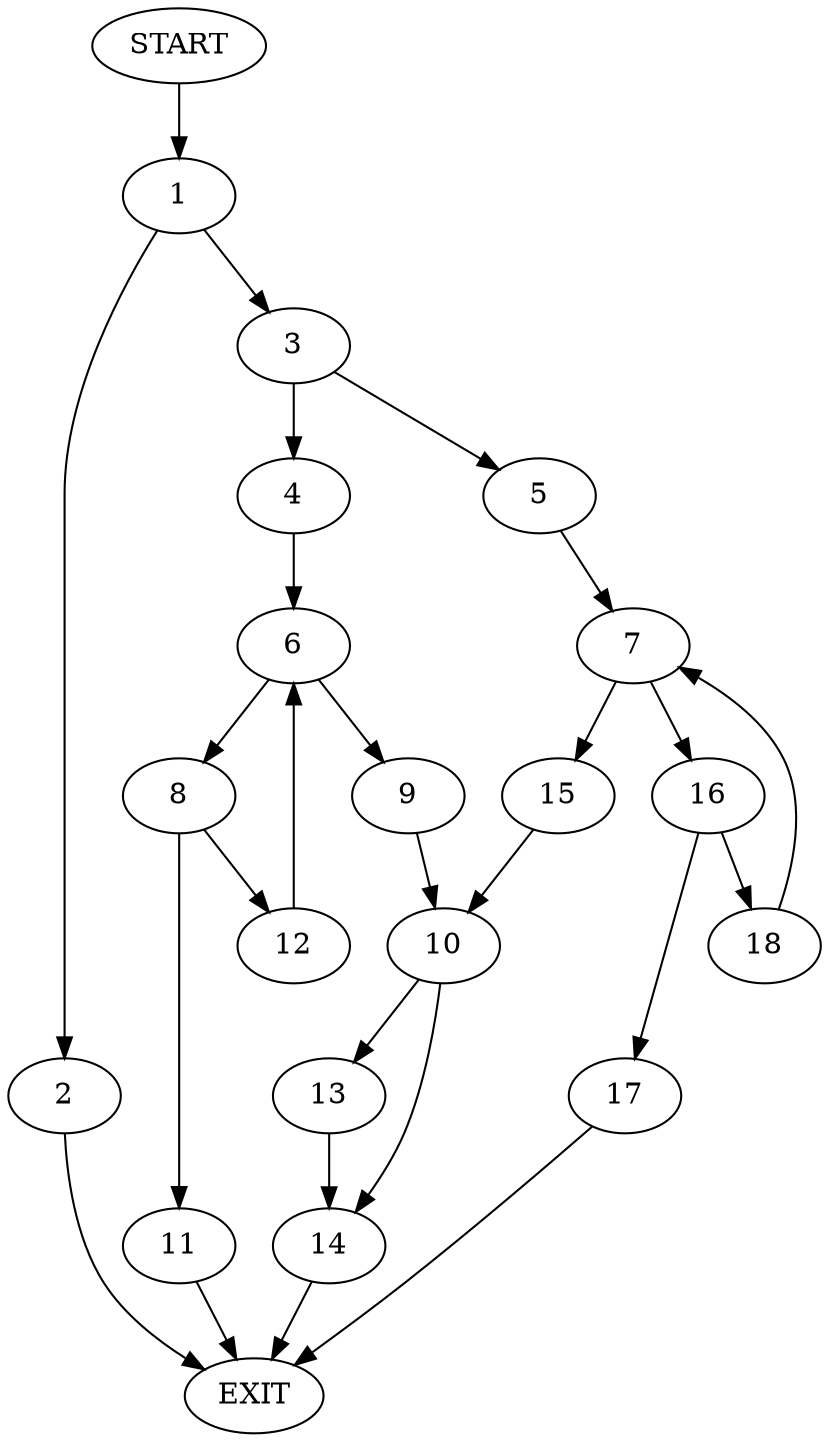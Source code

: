 digraph {
0 [label="START"]
19 [label="EXIT"]
0 -> 1
1 -> 2
1 -> 3
2 -> 19
3 -> 4
3 -> 5
4 -> 6
5 -> 7
6 -> 8
6 -> 9
9 -> 10
8 -> 11
8 -> 12
11 -> 19
12 -> 6
10 -> 13
10 -> 14
7 -> 15
7 -> 16
15 -> 10
16 -> 17
16 -> 18
17 -> 19
18 -> 7
13 -> 14
14 -> 19
}
